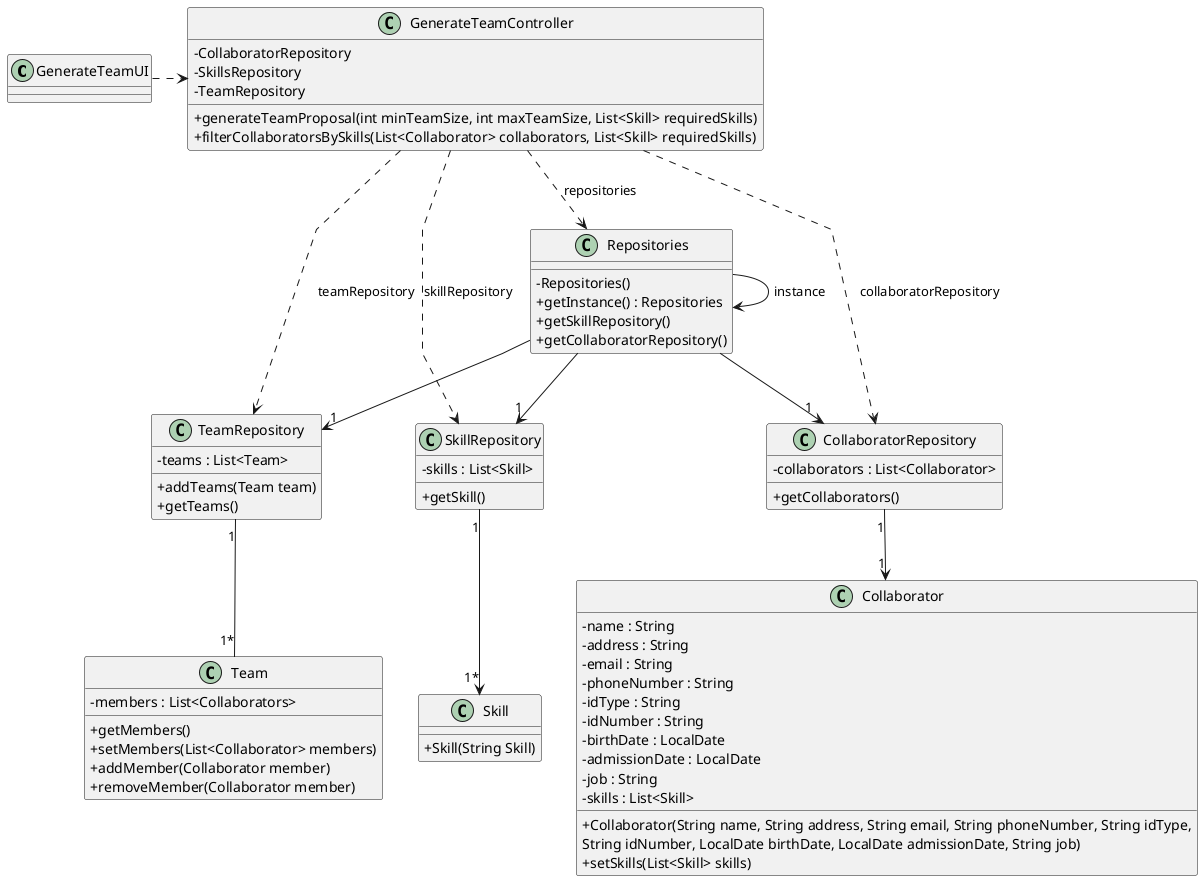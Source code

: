 @startuml
'skinparam monochrome true
skinparam packageStyle rectangle
skinparam shadowing false
skinparam linetype polyline
'skinparam linetype orto

skinparam classAttributeIconSize 0

'left to right direction

class GenerateTeamUI{
}

class GenerateTeamController{
    -CollaboratorRepository
    -SkillsRepository
    -TeamRepository
    +generateTeamProposal(int minTeamSize, int maxTeamSize, List<Skill> requiredSkills)
    +filterCollaboratorsBySkills(List<Collaborator> collaborators, List<Skill> requiredSkills)

}

class Repositories {
    - Repositories()
    + getInstance() : Repositories
    +getSkillRepository()
    +getCollaboratorRepository()
}

class TeamRepository{
-teams : List<Team>
+addTeams(Team team)
+getTeams()
}
class CollaboratorRepository {
    -collaborators : List<Collaborator>
    +getCollaborators()

}
class SkillRepository {
    +getSkill()
    -skills : List<Skill>
}
class Collaborator{
    +Collaborator(String name, String address, String email, String phoneNumber, String idType,
                                          String idNumber, LocalDate birthDate, LocalDate admissionDate, String job)
    -name : String
    -address : String
    -email : String
    -phoneNumber : String
    -idType : String
    -idNumber : String
    -birthDate : LocalDate
    -admissionDate : LocalDate
    -job : String
    -skills : List<Skill>
    +setSkills(List<Skill> skills)
}
class Team{
 -members : List<Collaborators>
 +getMembers()
 +setMembers(List<Collaborator> members)
 +addMember(Collaborator member)
 +removeMember(Collaborator member)

}
class Skill{
    +Skill(String Skill)
}
GenerateTeamUI .> GenerateTeamController
GenerateTeamController ..> Repositories : repositories
Repositories -->"1" SkillRepository
Repositories -->"1" CollaboratorRepository
Repositories -->"1" TeamRepository
SkillRepository "1"-->"1*" Skill
CollaboratorRepository "1"-->"1" Collaborator
TeamRepository "1"--"1*" Team
Repositories -> Repositories : instance
GenerateTeamController ..> SkillRepository  : skillRepository
GenerateTeamController ..> CollaboratorRepository : collaboratorRepository
GenerateTeamController ..> TeamRepository : teamRepository

@enduml